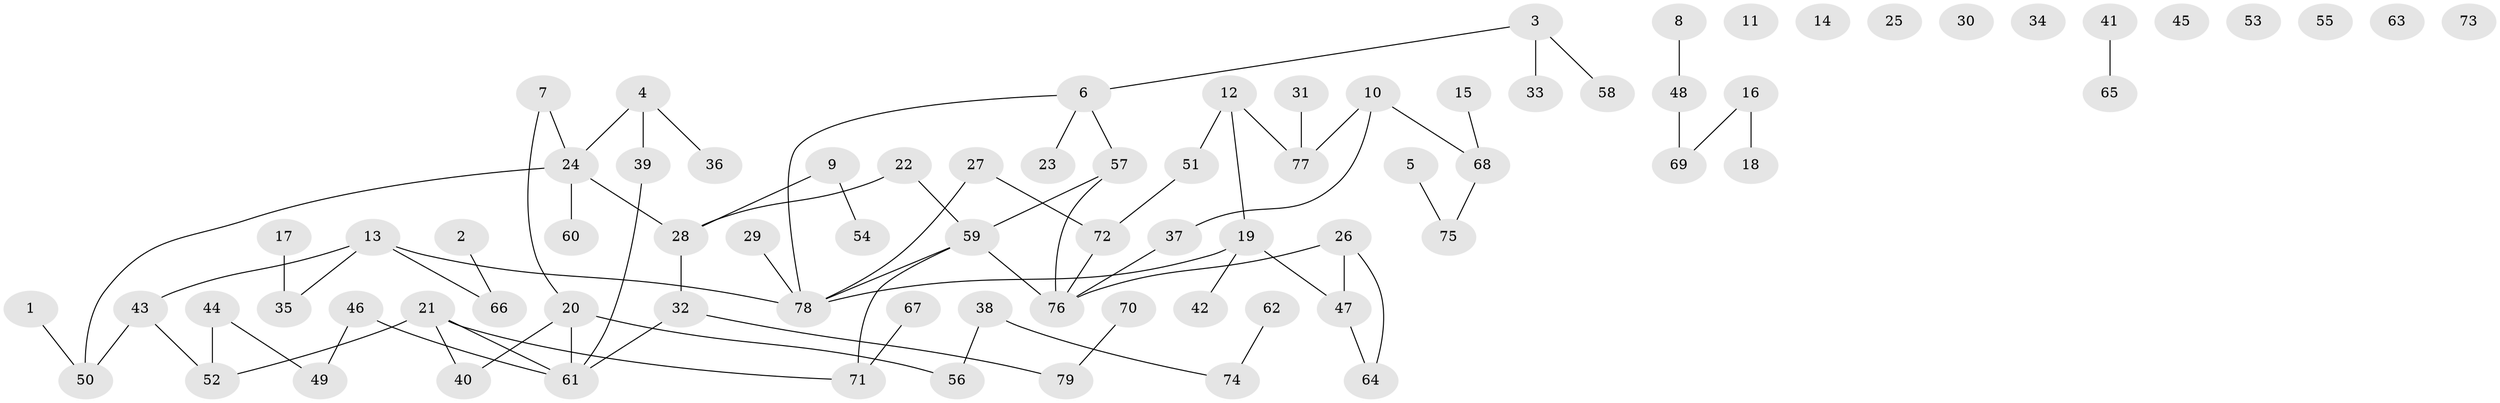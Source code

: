 // Generated by graph-tools (version 1.1) at 2025/39/03/09/25 04:39:15]
// undirected, 79 vertices, 80 edges
graph export_dot {
graph [start="1"]
  node [color=gray90,style=filled];
  1;
  2;
  3;
  4;
  5;
  6;
  7;
  8;
  9;
  10;
  11;
  12;
  13;
  14;
  15;
  16;
  17;
  18;
  19;
  20;
  21;
  22;
  23;
  24;
  25;
  26;
  27;
  28;
  29;
  30;
  31;
  32;
  33;
  34;
  35;
  36;
  37;
  38;
  39;
  40;
  41;
  42;
  43;
  44;
  45;
  46;
  47;
  48;
  49;
  50;
  51;
  52;
  53;
  54;
  55;
  56;
  57;
  58;
  59;
  60;
  61;
  62;
  63;
  64;
  65;
  66;
  67;
  68;
  69;
  70;
  71;
  72;
  73;
  74;
  75;
  76;
  77;
  78;
  79;
  1 -- 50;
  2 -- 66;
  3 -- 6;
  3 -- 33;
  3 -- 58;
  4 -- 24;
  4 -- 36;
  4 -- 39;
  5 -- 75;
  6 -- 23;
  6 -- 57;
  6 -- 78;
  7 -- 20;
  7 -- 24;
  8 -- 48;
  9 -- 28;
  9 -- 54;
  10 -- 37;
  10 -- 68;
  10 -- 77;
  12 -- 19;
  12 -- 51;
  12 -- 77;
  13 -- 35;
  13 -- 43;
  13 -- 66;
  13 -- 78;
  15 -- 68;
  16 -- 18;
  16 -- 69;
  17 -- 35;
  19 -- 42;
  19 -- 47;
  19 -- 78;
  20 -- 40;
  20 -- 56;
  20 -- 61;
  21 -- 40;
  21 -- 52;
  21 -- 61;
  21 -- 71;
  22 -- 28;
  22 -- 59;
  24 -- 28;
  24 -- 50;
  24 -- 60;
  26 -- 47;
  26 -- 64;
  26 -- 76;
  27 -- 72;
  27 -- 78;
  28 -- 32;
  29 -- 78;
  31 -- 77;
  32 -- 61;
  32 -- 79;
  37 -- 76;
  38 -- 56;
  38 -- 74;
  39 -- 61;
  41 -- 65;
  43 -- 50;
  43 -- 52;
  44 -- 49;
  44 -- 52;
  46 -- 49;
  46 -- 61;
  47 -- 64;
  48 -- 69;
  51 -- 72;
  57 -- 59;
  57 -- 76;
  59 -- 71;
  59 -- 76;
  59 -- 78;
  62 -- 74;
  67 -- 71;
  68 -- 75;
  70 -- 79;
  72 -- 76;
}
